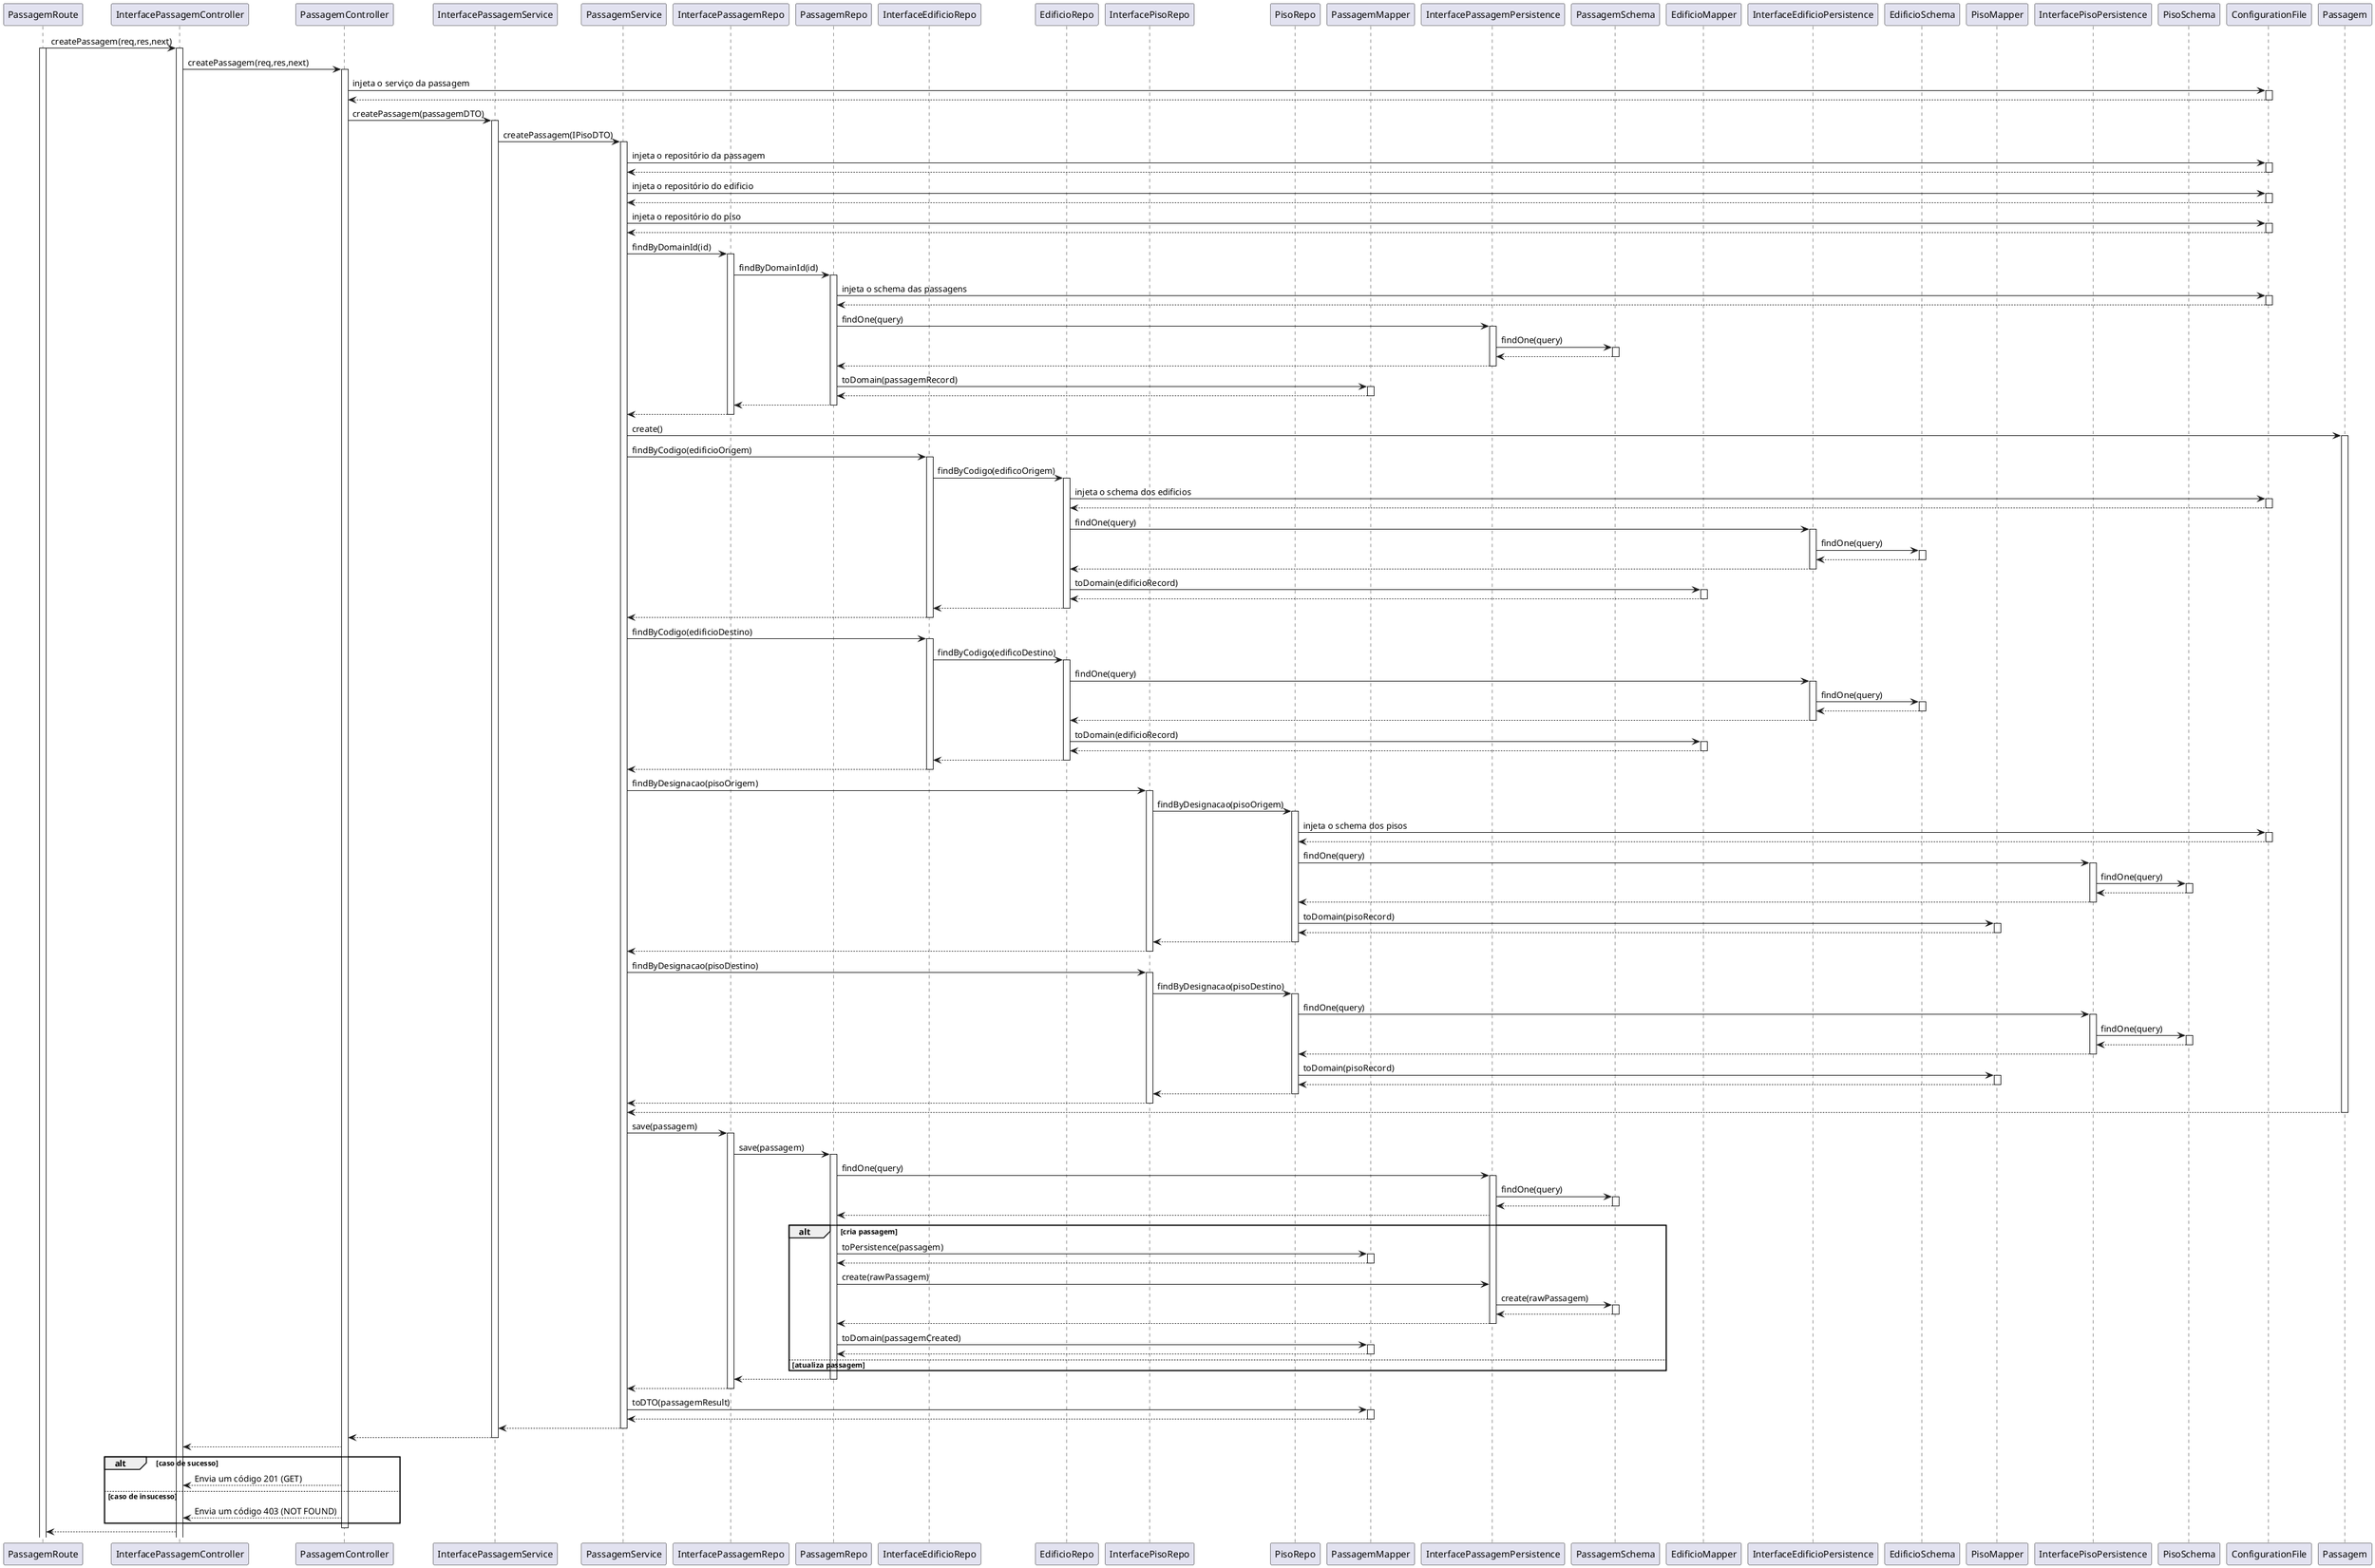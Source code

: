 @startuml sd


participant PassagemRoute as route
participant InterfacePassagemController as ictrl
participant PassagemController as ctrl
participant InterfacePassagemService as isvc
participant PassagemService as svc
participant InterfacePassagemRepo as irepo
participant PassagemRepo as repo
participant InterfaceEdificioRepo as ierepo
participant EdificioRepo as erepo
participant InterfacePisoRepo as iprepo
participant PisoRepo as prepo
participant PassagemMapper as mapper
participant InterfacePassagemPersistence as ischema
participant PassagemSchema as schema
participant EdificioMapper as emapper
participant InterfaceEdificioPersistence as ieschema
participant EdificioSchema as eschema
participant PisoMapper as pmapper
participant InterfacePisoPersistence as ipschema
participant PisoSchema as pschema
participant ConfigurationFile as conf
participant Passagem as model


route -> ictrl++ : createPassagem(req,res,next)
route++
ictrl -> ctrl : createPassagem(req,res,next)
ctrl++
ctrl -> conf : injeta o serviço da passagem
conf++
conf --> ctrl
conf--
ctrl -> isvc : createPassagem(passagemDTO)
isvc++
isvc -> svc : createPassagem(IPisoDTO)
svc++
svc -> conf : injeta o repositório da passagem
conf++
conf --> svc
conf--
svc -> conf : injeta o repositório do edificio
conf++
conf --> svc
conf--
svc -> conf : injeta o repositório do piso
conf++
conf --> svc
conf--
svc -> irepo : findByDomainId(id)
irepo++
irepo -> repo : findByDomainId(id)
repo++
repo -> conf : injeta o schema das passagens
conf++
conf --> repo
conf--
repo -> ischema : findOne(query)
ischema++
ischema -> schema : findOne(query)
schema++
schema --> ischema
schema--
ischema --> repo
ischema--
repo -> mapper : toDomain(passagemRecord)
mapper++
mapper --> repo
mapper--
repo--> irepo
repo--
irepo --> svc
irepo--
svc -> model : create()
model++

svc -> ierepo : findByCodigo(edificioOrigem)
ierepo++
ierepo -> erepo : findByCodigo(edificoOrigem)
erepo++
erepo -> conf : injeta o schema dos edificios
conf++
conf --> erepo
conf--
erepo -> ieschema : findOne(query)
ieschema++
ieschema -> eschema : findOne(query)
eschema++
eschema --> ieschema
eschema--
ieschema --> erepo
ieschema--
erepo -> emapper : toDomain(edificioRecord)
emapper++
emapper --> erepo
emapper--
erepo--> ierepo
erepo--
ierepo --> svc
ierepo--

svc -> ierepo : findByCodigo(edificioDestino)
ierepo++
ierepo -> erepo : findByCodigo(edificoDestino)
erepo++
erepo -> ieschema : findOne(query)
ieschema++
ieschema -> eschema : findOne(query)
eschema++
eschema --> ieschema
eschema--
ieschema --> erepo
ieschema--
erepo -> emapper : toDomain(edificioRecord)
emapper++
emapper --> erepo
emapper--
erepo--> ierepo
erepo--
ierepo --> svc
ierepo--

svc -> iprepo : findByDesignacao(pisoOrigem)
iprepo++
iprepo -> prepo : findByDesignacao(pisoOrigem)
prepo++
prepo -> conf : injeta o schema dos pisos
conf++
conf --> prepo
conf--
prepo -> ipschema : findOne(query)
ipschema++
ipschema -> pschema : findOne(query)
pschema++
pschema --> ipschema
pschema--
ipschema --> prepo
ipschema--
prepo -> pmapper : toDomain(pisoRecord)
pmapper++
pmapper --> prepo
pmapper--
prepo--> iprepo
prepo--
iprepo --> svc
iprepo--

svc -> iprepo : findByDesignacao(pisoDestino)
iprepo++
iprepo -> prepo : findByDesignacao(pisoDestino)
prepo++
prepo -> ipschema : findOne(query)
ipschema++
ipschema -> pschema : findOne(query)
pschema++
pschema --> ipschema
pschema--
ipschema --> prepo
ipschema--
prepo -> pmapper : toDomain(pisoRecord)
pmapper++
pmapper --> prepo
pmapper--
prepo--> iprepo
prepo--
iprepo --> svc
iprepo--

model --> svc
model--
svc -> irepo: save(passagem)
irepo++
irepo -> repo :save(passagem)
repo++
repo -> ischema : findOne(query)
ischema++
ischema -> schema : findOne(query)
schema++
schema --> ischema
schema--
ischema --> repo
alt cria passagem
repo -> mapper : toPersistence(passagem)
mapper++
mapper --> repo
mapper--
repo -> ischema : create(rawPassagem)
ischema -> schema : create(rawPassagem)
schema++
schema --> ischema
schema--
ischema --> repo
ischema--
repo -> mapper : toDomain(passagemCreated)
mapper++
mapper --> repo
mapper--
else atualiza passagem
end
repo --> irepo
repo--
irepo --> svc
irepo--
svc -> mapper : toDTO(passagemResult)
mapper++
mapper --> svc
mapper--
svc --> isvc 
svc--
isvc --> ctrl
isvc--
ctrl --> ictrl
alt caso de sucesso
    ctrl --> ictrl : Envia um código 201 (GET)
else caso de insucesso
    ctrl --> ictrl : Envia um código 403 (NOT FOUND)
end
ctrl--
ictrl --> route